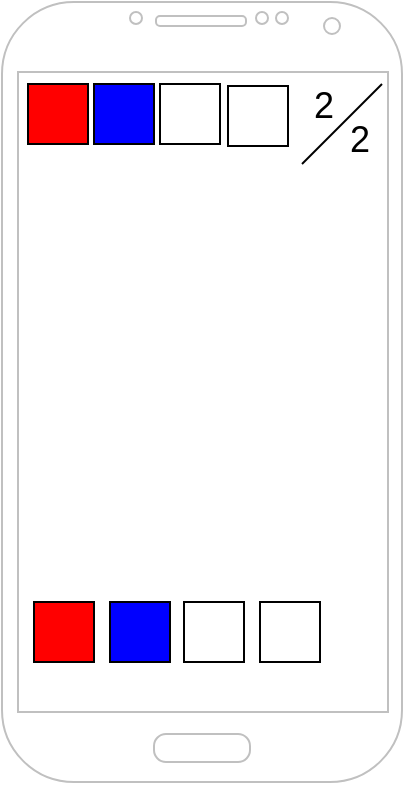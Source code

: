 <mxfile version="13.7.6" type="device"><diagram id="xaWKKxF6VLyiQIWWdZsr" name="Page-1"><mxGraphModel dx="782" dy="507" grid="1" gridSize="10" guides="1" tooltips="1" connect="1" arrows="1" fold="1" page="1" pageScale="1" pageWidth="850" pageHeight="1100" math="0" shadow="0"><root><mxCell id="0"/><mxCell id="1" parent="0"/><mxCell id="JVltnKs33vH8AKPdwkUB-1" value="" style="verticalLabelPosition=bottom;verticalAlign=top;html=1;shadow=0;dashed=0;strokeWidth=1;shape=mxgraph.android.phone2;strokeColor=#c0c0c0;" vertex="1" parent="1"><mxGeometry x="160" y="80" width="200" height="390" as="geometry"/></mxCell><mxCell id="JVltnKs33vH8AKPdwkUB-2" value="" style="rounded=0;whiteSpace=wrap;html=1;fillColor=#FF0000;" vertex="1" parent="1"><mxGeometry x="176" y="380" width="30" height="30" as="geometry"/></mxCell><mxCell id="JVltnKs33vH8AKPdwkUB-3" value="" style="rounded=0;whiteSpace=wrap;html=1;fillColor=#0000FF;" vertex="1" parent="1"><mxGeometry x="214" y="380" width="30" height="30" as="geometry"/></mxCell><mxCell id="JVltnKs33vH8AKPdwkUB-5" value="" style="rounded=0;whiteSpace=wrap;html=1;" vertex="1" parent="1"><mxGeometry x="251" y="380" width="30" height="30" as="geometry"/></mxCell><mxCell id="JVltnKs33vH8AKPdwkUB-6" value="" style="rounded=0;whiteSpace=wrap;html=1;" vertex="1" parent="1"><mxGeometry x="289" y="380" width="30" height="30" as="geometry"/></mxCell><mxCell id="JVltnKs33vH8AKPdwkUB-7" value="" style="rounded=0;whiteSpace=wrap;html=1;fillColor=#FF0000;" vertex="1" parent="1"><mxGeometry x="173" y="121" width="30" height="30" as="geometry"/></mxCell><mxCell id="JVltnKs33vH8AKPdwkUB-8" value="" style="rounded=0;whiteSpace=wrap;html=1;fillColor=#0000FF;" vertex="1" parent="1"><mxGeometry x="206" y="121" width="30" height="30" as="geometry"/></mxCell><mxCell id="JVltnKs33vH8AKPdwkUB-9" value="" style="rounded=0;whiteSpace=wrap;html=1;" vertex="1" parent="1"><mxGeometry x="239" y="121" width="30" height="30" as="geometry"/></mxCell><mxCell id="JVltnKs33vH8AKPdwkUB-10" value="" style="rounded=0;whiteSpace=wrap;html=1;" vertex="1" parent="1"><mxGeometry x="273" y="122" width="30" height="30" as="geometry"/></mxCell><mxCell id="JVltnKs33vH8AKPdwkUB-11" value="2" style="text;html=1;strokeColor=none;fillColor=none;align=center;verticalAlign=middle;whiteSpace=wrap;rounded=0;fontSize=18;" vertex="1" parent="1"><mxGeometry x="313" y="122" width="16" height="20" as="geometry"/></mxCell><mxCell id="JVltnKs33vH8AKPdwkUB-12" value="" style="endArrow=none;html=1;" edge="1" parent="1"><mxGeometry width="50" height="50" relative="1" as="geometry"><mxPoint x="310" y="161" as="sourcePoint"/><mxPoint x="350" y="121" as="targetPoint"/></mxGeometry></mxCell><mxCell id="JVltnKs33vH8AKPdwkUB-13" value="2" style="text;html=1;strokeColor=none;fillColor=none;align=center;verticalAlign=middle;whiteSpace=wrap;rounded=0;fontSize=18;" vertex="1" parent="1"><mxGeometry x="331" y="139" width="16" height="20" as="geometry"/></mxCell></root></mxGraphModel></diagram></mxfile>